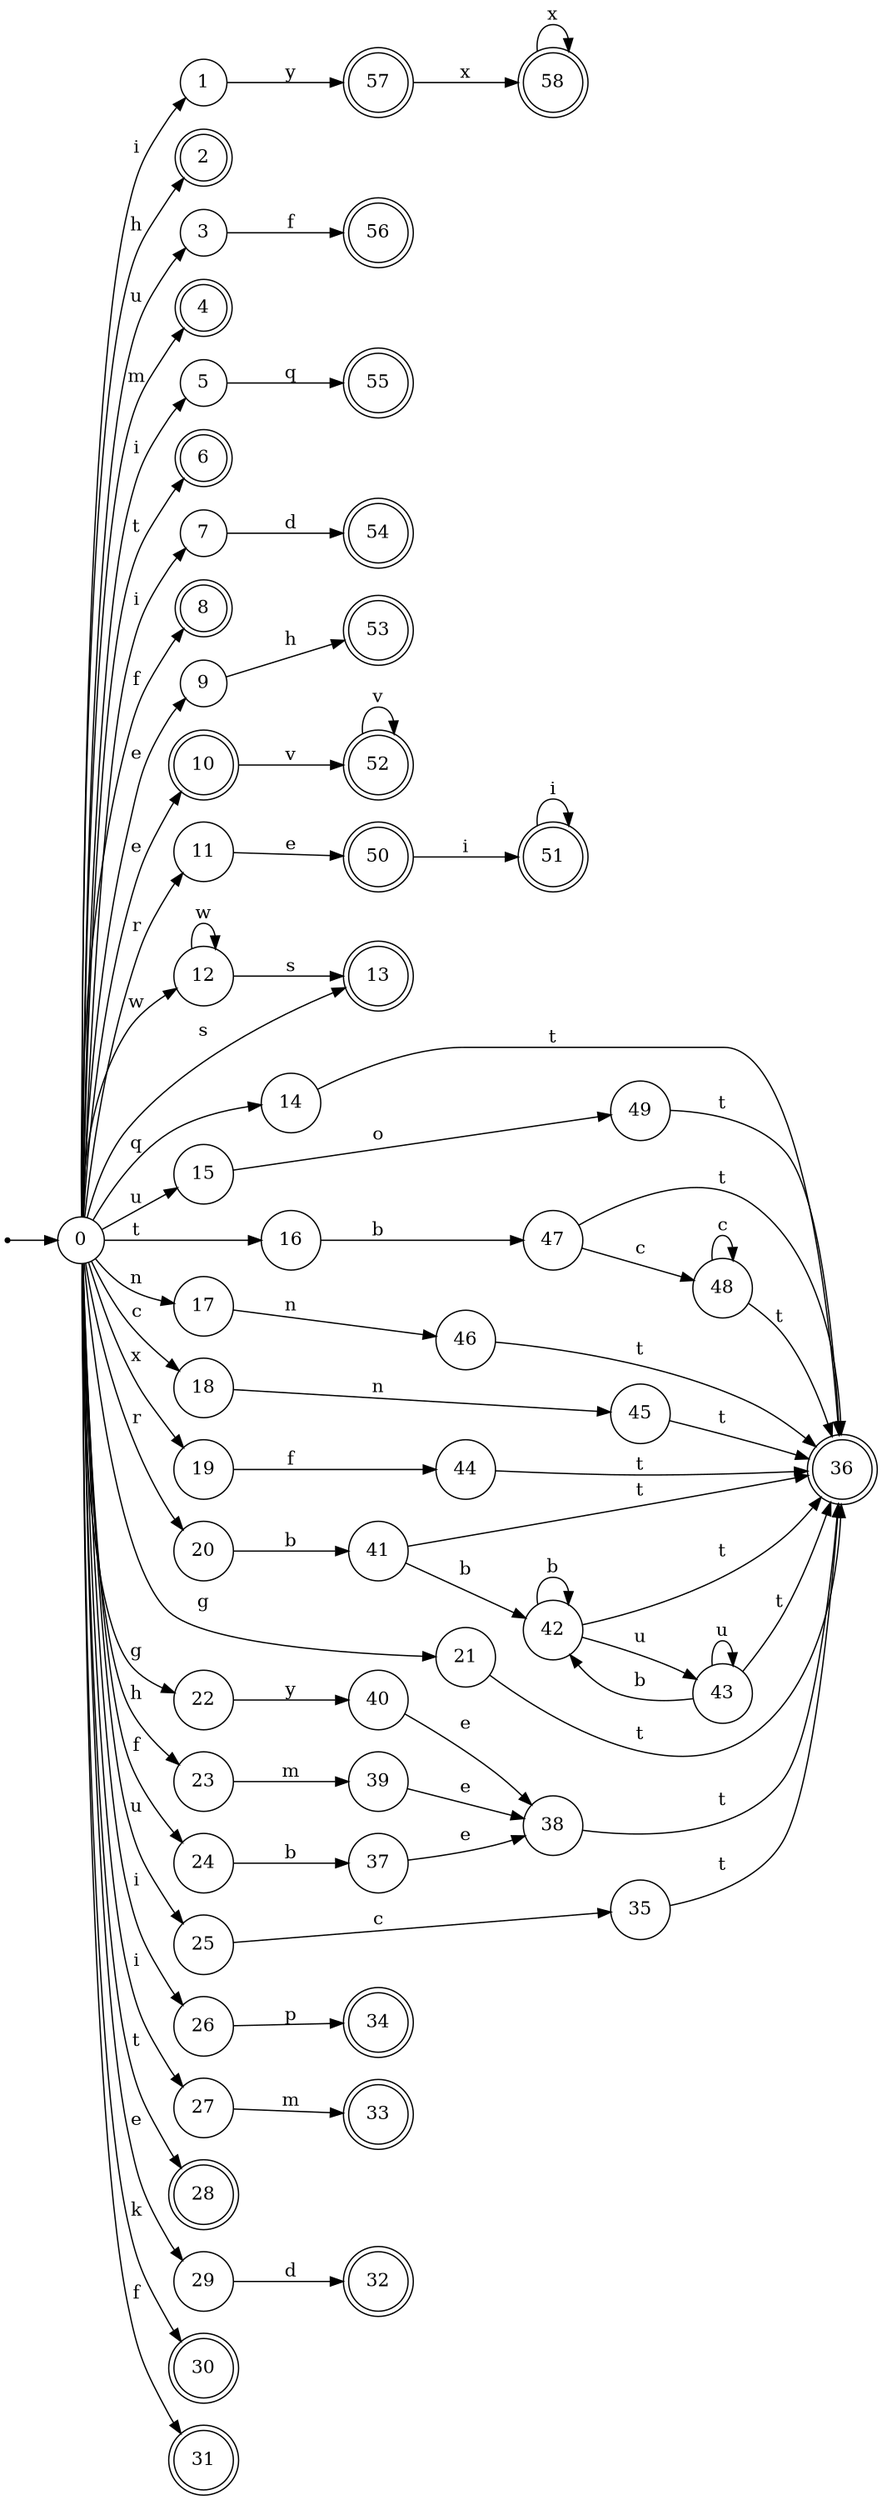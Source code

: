 digraph finite_state_machine {
rankdir=LR;
size="20,20";
node [shape = point]; "dummy0"
node [shape = circle]; "0";
"dummy0" -> "0";
node [shape = circle]; "1";
node [shape = doublecircle]; "2";node [shape = circle]; "3";
node [shape = doublecircle]; "4";node [shape = circle]; "5";
node [shape = doublecircle]; "6";node [shape = circle]; "7";
node [shape = doublecircle]; "8";node [shape = circle]; "9";
node [shape = doublecircle]; "10";node [shape = circle]; "11";
node [shape = circle]; "12";
node [shape = doublecircle]; "13";node [shape = circle]; "14";
node [shape = circle]; "15";
node [shape = circle]; "16";
node [shape = circle]; "17";
node [shape = circle]; "18";
node [shape = circle]; "19";
node [shape = circle]; "20";
node [shape = circle]; "21";
node [shape = circle]; "22";
node [shape = circle]; "23";
node [shape = circle]; "24";
node [shape = circle]; "25";
node [shape = circle]; "26";
node [shape = circle]; "27";
node [shape = doublecircle]; "28";node [shape = circle]; "29";
node [shape = doublecircle]; "30";node [shape = doublecircle]; "31";node [shape = doublecircle]; "32";node [shape = doublecircle]; "33";node [shape = doublecircle]; "34";node [shape = circle]; "35";
node [shape = doublecircle]; "36";node [shape = circle]; "37";
node [shape = circle]; "38";
node [shape = circle]; "39";
node [shape = circle]; "40";
node [shape = circle]; "41";
node [shape = circle]; "42";
node [shape = circle]; "43";
node [shape = circle]; "44";
node [shape = circle]; "45";
node [shape = circle]; "46";
node [shape = circle]; "47";
node [shape = circle]; "48";
node [shape = circle]; "49";
node [shape = doublecircle]; "50";node [shape = doublecircle]; "51";node [shape = doublecircle]; "52";node [shape = doublecircle]; "53";node [shape = doublecircle]; "54";node [shape = doublecircle]; "55";node [shape = doublecircle]; "56";node [shape = doublecircle]; "57";node [shape = doublecircle]; "58";"0" -> "1" [label = "i"];
 "0" -> "5" [label = "i"];
 "0" -> "7" [label = "i"];
 "0" -> "26" [label = "i"];
 "0" -> "27" [label = "i"];
 "0" -> "2" [label = "h"];
 "0" -> "23" [label = "h"];
 "0" -> "25" [label = "u"];
 "0" -> "3" [label = "u"];
 "0" -> "15" [label = "u"];
 "0" -> "4" [label = "m"];
 "0" -> "16" [label = "t"];
 "0" -> "28" [label = "t"];
 "0" -> "6" [label = "t"];
 "0" -> "8" [label = "f"];
 "0" -> "24" [label = "f"];
 "0" -> "31" [label = "f"];
 "0" -> "9" [label = "e"];
 "0" -> "10" [label = "e"];
 "0" -> "29" [label = "e"];
 "0" -> "11" [label = "r"];
 "0" -> "20" [label = "r"];
 "0" -> "12" [label = "w"];
 "0" -> "13" [label = "s"];
 "0" -> "14" [label = "q"];
 "0" -> "17" [label = "n"];
 "0" -> "18" [label = "c"];
 "0" -> "19" [label = "x"];
 "0" -> "21" [label = "g"];
 "0" -> "22" [label = "g"];
 "0" -> "30" [label = "k"];
 "29" -> "32" [label = "d"];
 "27" -> "33" [label = "m"];
 "26" -> "34" [label = "p"];
 "25" -> "35" [label = "c"];
 "35" -> "36" [label = "t"];
 "24" -> "37" [label = "b"];
 "37" -> "38" [label = "e"];
 "38" -> "36" [label = "t"];
 "23" -> "39" [label = "m"];
 "39" -> "38" [label = "e"];
 "22" -> "40" [label = "y"];
 "40" -> "38" [label = "e"];
 "21" -> "36" [label = "t"];
 "20" -> "41" [label = "b"];
 "41" -> "42" [label = "b"];
 "41" -> "36" [label = "t"];
 "42" -> "42" [label = "b"];
 "42" -> "43" [label = "u"];
 "42" -> "36" [label = "t"];
 "43" -> "43" [label = "u"];
 "43" -> "42" [label = "b"];
 "43" -> "36" [label = "t"];
 "19" -> "44" [label = "f"];
 "44" -> "36" [label = "t"];
 "18" -> "45" [label = "n"];
 "45" -> "36" [label = "t"];
 "17" -> "46" [label = "n"];
 "46" -> "36" [label = "t"];
 "16" -> "47" [label = "b"];
 "47" -> "48" [label = "c"];
 "47" -> "36" [label = "t"];
 "48" -> "48" [label = "c"];
 "48" -> "36" [label = "t"];
 "15" -> "49" [label = "o"];
 "49" -> "36" [label = "t"];
 "14" -> "36" [label = "t"];
 "12" -> "12" [label = "w"];
 "12" -> "13" [label = "s"];
 "11" -> "50" [label = "e"];
 "50" -> "51" [label = "i"];
 "51" -> "51" [label = "i"];
 "10" -> "52" [label = "v"];
 "52" -> "52" [label = "v"];
 "9" -> "53" [label = "h"];
 "7" -> "54" [label = "d"];
 "5" -> "55" [label = "q"];
 "3" -> "56" [label = "f"];
 "1" -> "57" [label = "y"];
 "57" -> "58" [label = "x"];
 "58" -> "58" [label = "x"];
 }

